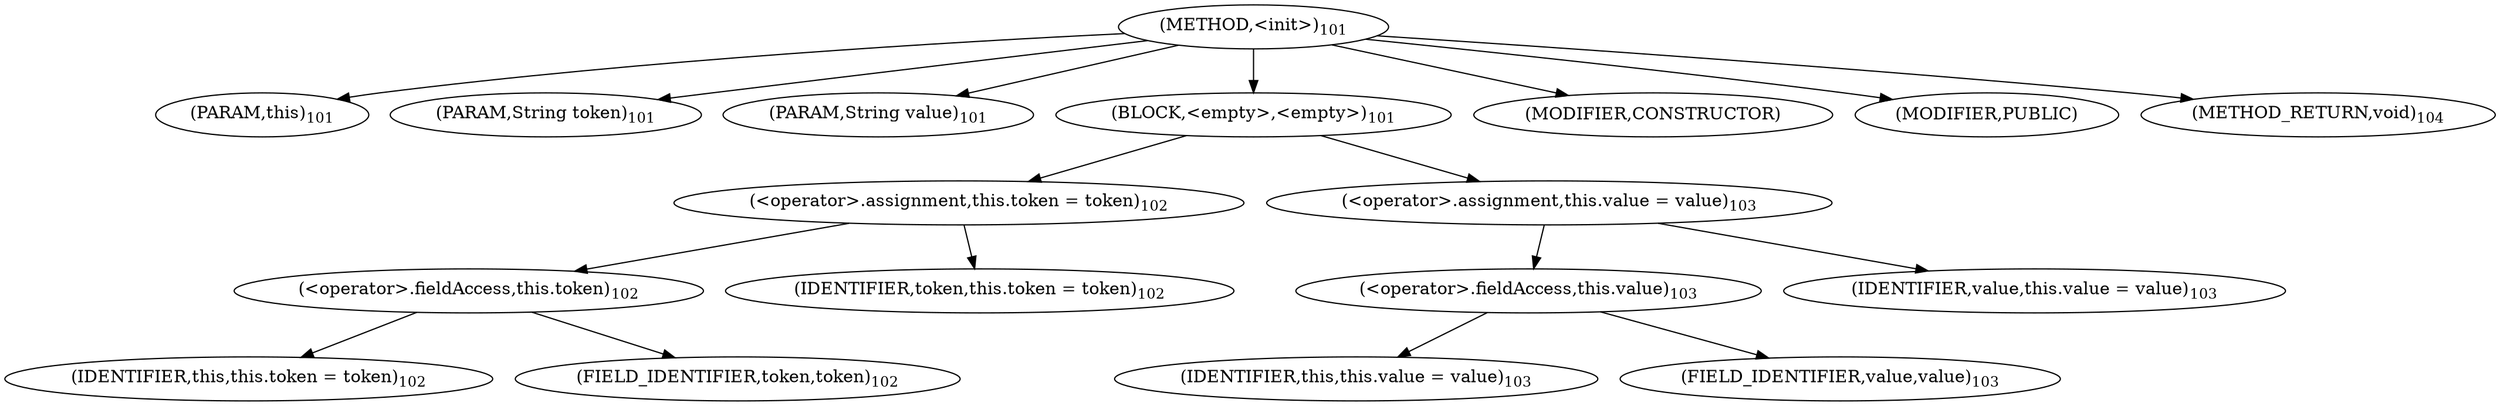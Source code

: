 digraph "&lt;init&gt;" {  
"121" [label = <(METHOD,&lt;init&gt;)<SUB>101</SUB>> ]
"4" [label = <(PARAM,this)<SUB>101</SUB>> ]
"122" [label = <(PARAM,String token)<SUB>101</SUB>> ]
"123" [label = <(PARAM,String value)<SUB>101</SUB>> ]
"124" [label = <(BLOCK,&lt;empty&gt;,&lt;empty&gt;)<SUB>101</SUB>> ]
"125" [label = <(&lt;operator&gt;.assignment,this.token = token)<SUB>102</SUB>> ]
"126" [label = <(&lt;operator&gt;.fieldAccess,this.token)<SUB>102</SUB>> ]
"3" [label = <(IDENTIFIER,this,this.token = token)<SUB>102</SUB>> ]
"127" [label = <(FIELD_IDENTIFIER,token,token)<SUB>102</SUB>> ]
"128" [label = <(IDENTIFIER,token,this.token = token)<SUB>102</SUB>> ]
"129" [label = <(&lt;operator&gt;.assignment,this.value = value)<SUB>103</SUB>> ]
"130" [label = <(&lt;operator&gt;.fieldAccess,this.value)<SUB>103</SUB>> ]
"5" [label = <(IDENTIFIER,this,this.value = value)<SUB>103</SUB>> ]
"131" [label = <(FIELD_IDENTIFIER,value,value)<SUB>103</SUB>> ]
"132" [label = <(IDENTIFIER,value,this.value = value)<SUB>103</SUB>> ]
"133" [label = <(MODIFIER,CONSTRUCTOR)> ]
"134" [label = <(MODIFIER,PUBLIC)> ]
"135" [label = <(METHOD_RETURN,void)<SUB>104</SUB>> ]
  "121" -> "4" 
  "121" -> "122" 
  "121" -> "123" 
  "121" -> "124" 
  "121" -> "133" 
  "121" -> "134" 
  "121" -> "135" 
  "124" -> "125" 
  "124" -> "129" 
  "125" -> "126" 
  "125" -> "128" 
  "126" -> "3" 
  "126" -> "127" 
  "129" -> "130" 
  "129" -> "132" 
  "130" -> "5" 
  "130" -> "131" 
}
